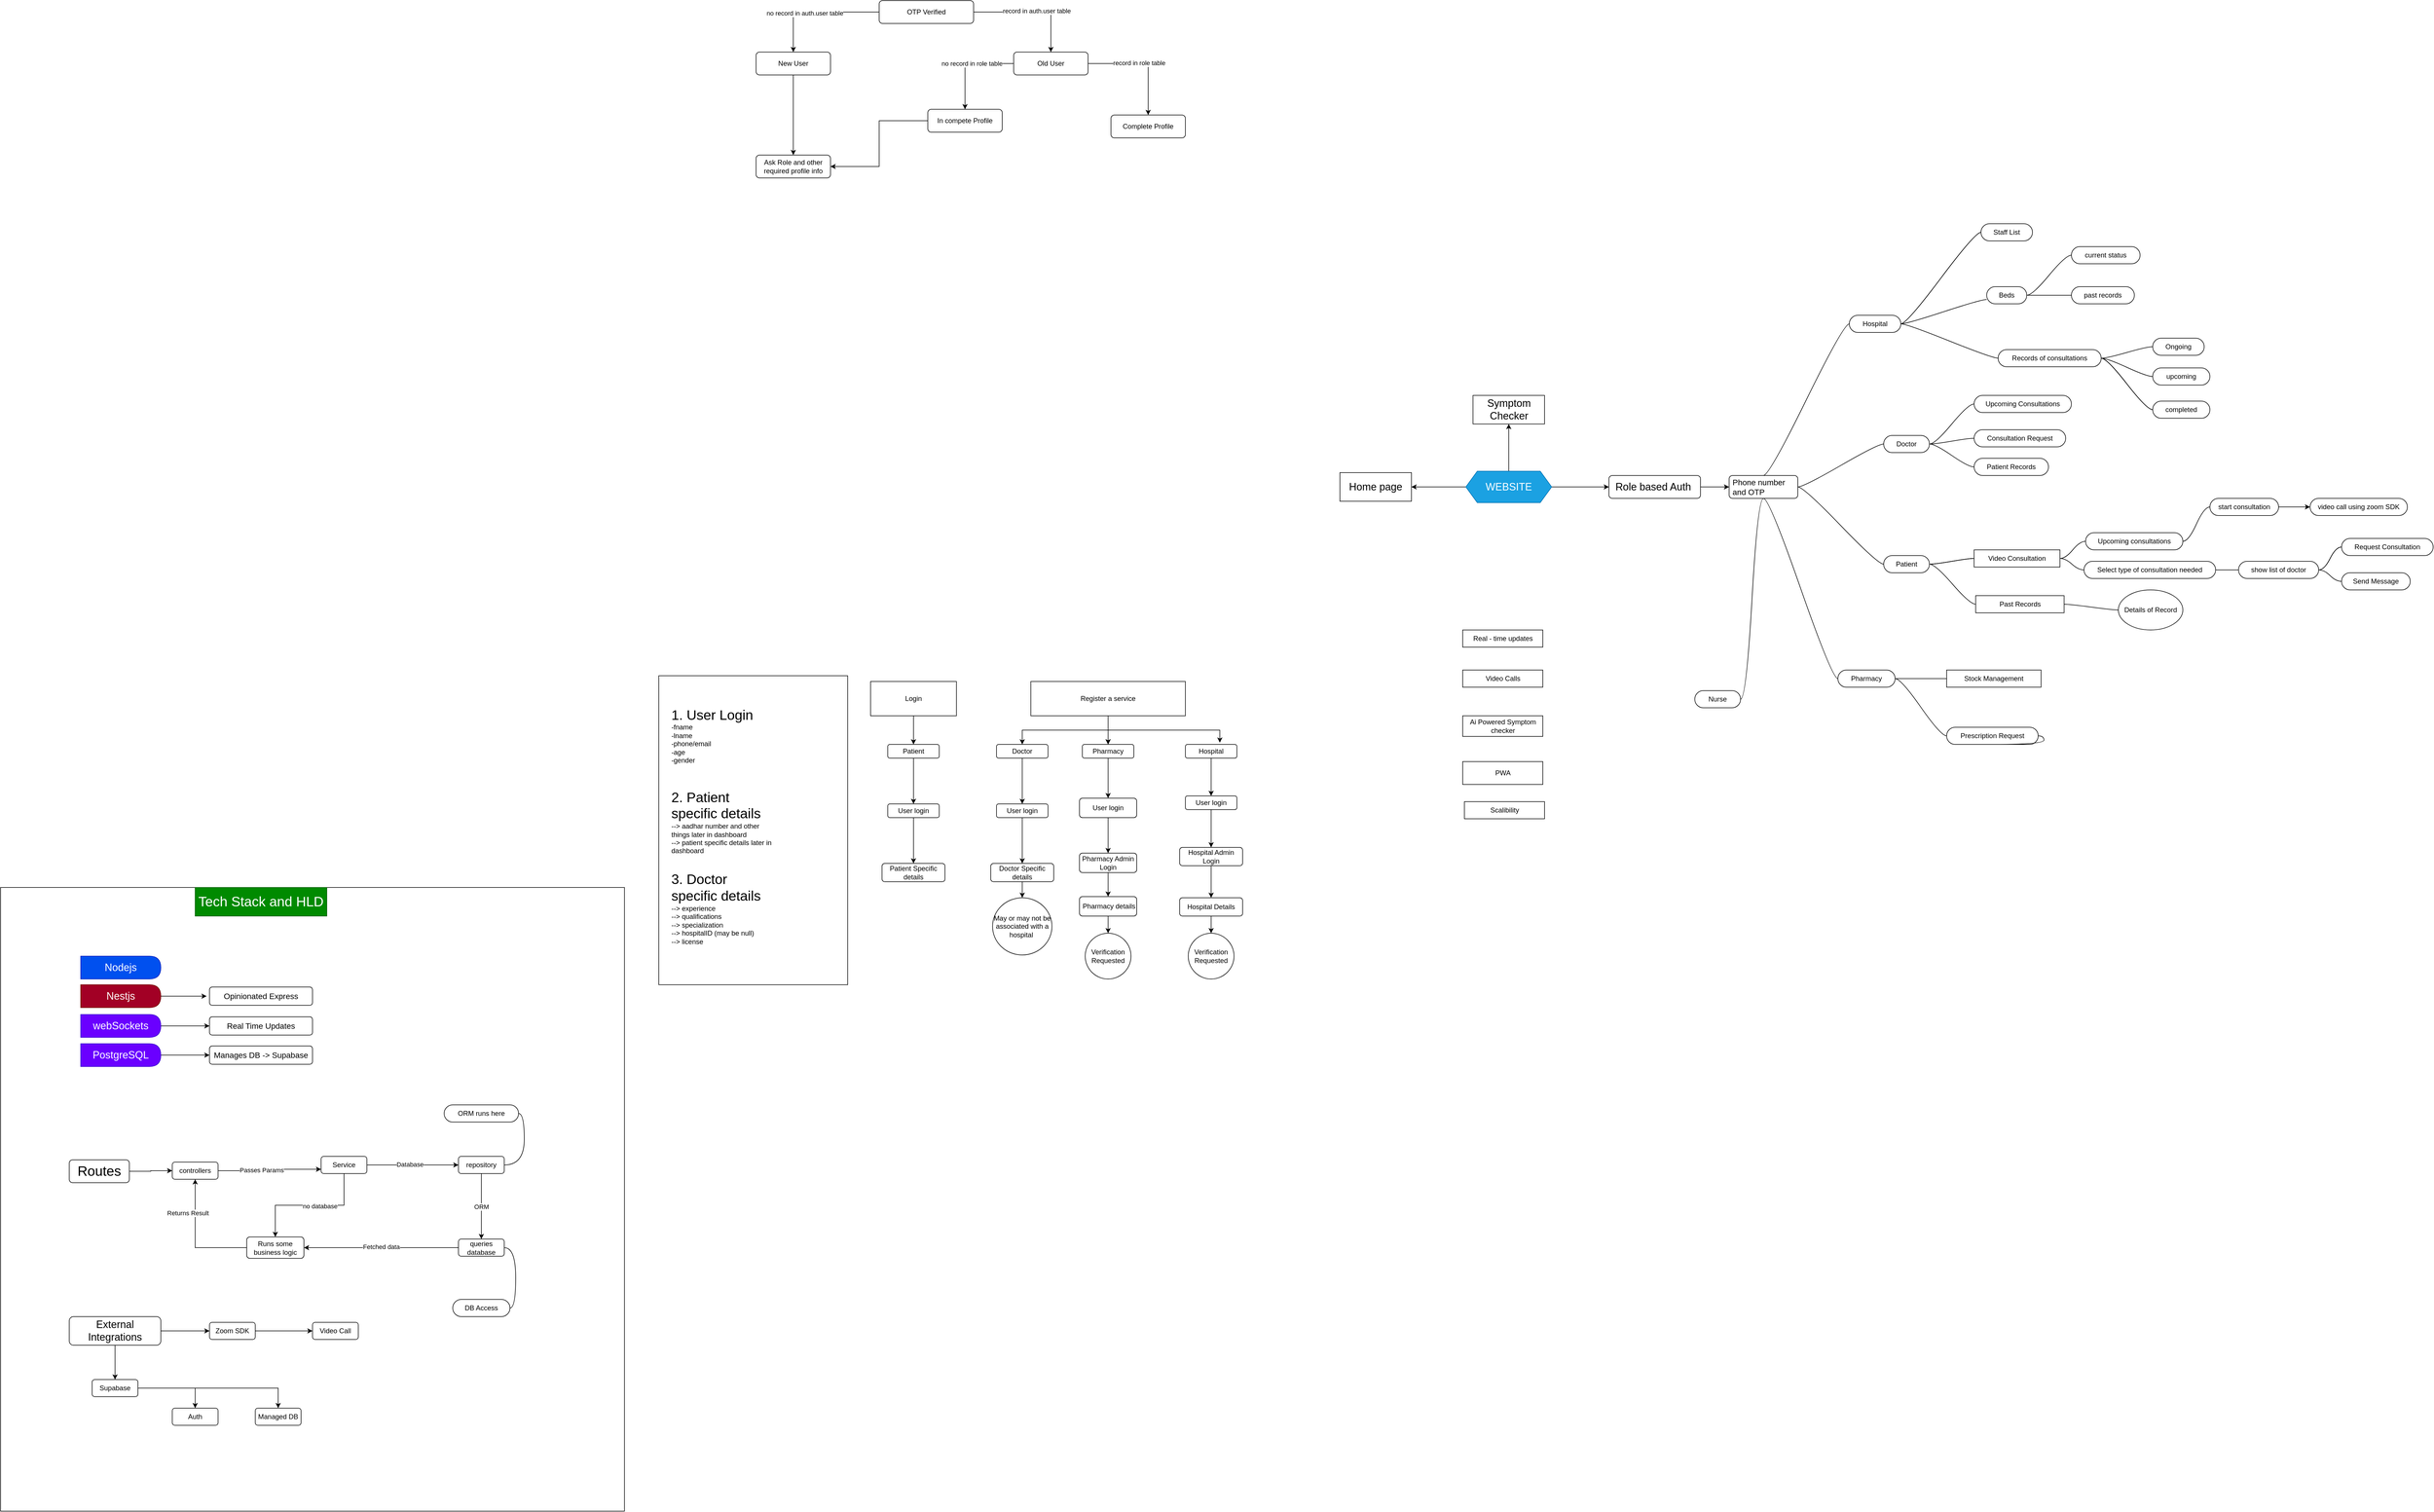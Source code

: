 <mxfile version="28.2.0">
  <diagram id="uJyi0oGNi_QSv5alpGKN" name="Page-1">
    <mxGraphModel dx="972" dy="530" grid="1" gridSize="10" guides="1" tooltips="1" connect="1" arrows="1" fold="1" page="1" pageScale="1" pageWidth="10000" pageHeight="10000" math="0" shadow="0">
      <root>
        <mxCell id="0" />
        <mxCell id="1" parent="0" />
        <mxCell id="X8t4k1onN2h0A209ZfBv-37" value="" style="edgeStyle=orthogonalEdgeStyle;rounded=0;orthogonalLoop=1;jettySize=auto;html=1;" parent="1" source="BHZpziPjv8-AbtUYuXKN-39" target="BHZpziPjv8-AbtUYuXKN-47" edge="1">
          <mxGeometry relative="1" as="geometry" />
        </mxCell>
        <mxCell id="X8t4k1onN2h0A209ZfBv-121" value="" style="edgeStyle=orthogonalEdgeStyle;rounded=0;orthogonalLoop=1;jettySize=auto;html=1;" parent="1" source="BHZpziPjv8-AbtUYuXKN-39" target="X8t4k1onN2h0A209ZfBv-120" edge="1">
          <mxGeometry relative="1" as="geometry" />
        </mxCell>
        <mxCell id="X8t4k1onN2h0A209ZfBv-125" value="" style="edgeStyle=orthogonalEdgeStyle;rounded=0;orthogonalLoop=1;jettySize=auto;html=1;" parent="1" source="BHZpziPjv8-AbtUYuXKN-39" target="X8t4k1onN2h0A209ZfBv-126" edge="1">
          <mxGeometry relative="1" as="geometry">
            <mxPoint x="5745" y="2415" as="targetPoint" />
          </mxGeometry>
        </mxCell>
        <mxCell id="BHZpziPjv8-AbtUYuXKN-39" value="&lt;font style=&quot;font-size: 18px;&quot;&gt;WEBSITE&lt;/font&gt;" style="shape=hexagon;perimeter=hexagonPerimeter2;whiteSpace=wrap;html=1;fixedSize=1;size=20;fillColor=#1ba1e2;fontColor=#ffffff;strokeColor=#006EAF;" parent="1" vertex="1">
          <mxGeometry x="5670" y="2492.5" width="150" height="55" as="geometry" />
        </mxCell>
        <mxCell id="BHZpziPjv8-AbtUYuXKN-55" value="&lt;font style=&quot;font-size: 14px;&quot;&gt;Phone number and OTP&lt;/font&gt;" style="whiteSpace=wrap;html=1;rounded=1;glass=0;strokeColor=default;align=left;verticalAlign=middle;spacingLeft=4;spacingRight=4;fontFamily=Helvetica;fontSize=12;fontColor=default;fillColor=none;gradientColor=none;" parent="1" vertex="1">
          <mxGeometry x="6130" y="2500" width="120" height="40" as="geometry" />
        </mxCell>
        <mxCell id="BHZpziPjv8-AbtUYuXKN-56" value="" style="edgeStyle=orthogonalEdgeStyle;rounded=0;orthogonalLoop=1;jettySize=auto;html=1;" parent="1" source="BHZpziPjv8-AbtUYuXKN-47" target="BHZpziPjv8-AbtUYuXKN-55" edge="1">
          <mxGeometry relative="1" as="geometry" />
        </mxCell>
        <mxCell id="X8t4k1onN2h0A209ZfBv-84" value="" style="edgeStyle=entityRelationEdgeStyle;rounded=0;orthogonalLoop=1;jettySize=auto;html=1;startArrow=none;endArrow=none;segment=10;curved=1;sourcePerimeterSpacing=0;targetPerimeterSpacing=0;" parent="1" source="BHZpziPjv8-AbtUYuXKN-68" target="X8t4k1onN2h0A209ZfBv-83" edge="1">
          <mxGeometry relative="1" as="geometry" />
        </mxCell>
        <mxCell id="X8t4k1onN2h0A209ZfBv-85" value="" style="edgeStyle=entityRelationEdgeStyle;rounded=0;orthogonalLoop=1;jettySize=auto;html=1;startArrow=none;endArrow=none;segment=10;curved=1;sourcePerimeterSpacing=0;targetPerimeterSpacing=0;" parent="1" source="BHZpziPjv8-AbtUYuXKN-68" target="X8t4k1onN2h0A209ZfBv-83" edge="1">
          <mxGeometry relative="1" as="geometry" />
        </mxCell>
        <mxCell id="X8t4k1onN2h0A209ZfBv-87" style="edgeStyle=entityRelationEdgeStyle;rounded=0;orthogonalLoop=1;jettySize=auto;html=1;startArrow=none;endArrow=none;segment=10;curved=1;sourcePerimeterSpacing=0;targetPerimeterSpacing=0;entryX=0;entryY=0.5;entryDx=0;entryDy=0;" parent="1" source="BHZpziPjv8-AbtUYuXKN-68" target="X8t4k1onN2h0A209ZfBv-86" edge="1">
          <mxGeometry relative="1" as="geometry" />
        </mxCell>
        <mxCell id="X8t4k1onN2h0A209ZfBv-99" style="edgeStyle=entityRelationEdgeStyle;rounded=0;orthogonalLoop=1;jettySize=auto;html=1;startArrow=none;endArrow=none;segment=10;curved=1;sourcePerimeterSpacing=0;targetPerimeterSpacing=0;entryX=0;entryY=0.75;entryDx=0;entryDy=0;" parent="1" source="BHZpziPjv8-AbtUYuXKN-68" target="X8t4k1onN2h0A209ZfBv-98" edge="1">
          <mxGeometry relative="1" as="geometry">
            <Array as="points">
              <mxPoint x="6560" y="2190" />
            </Array>
          </mxGeometry>
        </mxCell>
        <mxCell id="BHZpziPjv8-AbtUYuXKN-68" value="Hospital" style="whiteSpace=wrap;html=1;rounded=1;arcSize=50;align=center;verticalAlign=middle;strokeWidth=1;autosize=1;spacing=4;treeFolding=1;treeMoving=1;newEdgeStyle={&quot;edgeStyle&quot;:&quot;entityRelationEdgeStyle&quot;,&quot;startArrow&quot;:&quot;none&quot;,&quot;endArrow&quot;:&quot;none&quot;,&quot;segment&quot;:10,&quot;curved&quot;:1,&quot;sourcePerimeterSpacing&quot;:0,&quot;targetPerimeterSpacing&quot;:0};" parent="1" vertex="1">
          <mxGeometry x="6340" y="2220" width="90" height="30" as="geometry" />
        </mxCell>
        <mxCell id="BHZpziPjv8-AbtUYuXKN-69" value="" style="edgeStyle=entityRelationEdgeStyle;startArrow=none;endArrow=none;segment=10;curved=1;sourcePerimeterSpacing=0;targetPerimeterSpacing=0;rounded=0;exitX=0.5;exitY=0;exitDx=0;exitDy=0;" parent="1" source="BHZpziPjv8-AbtUYuXKN-55" target="BHZpziPjv8-AbtUYuXKN-68" edge="1">
          <mxGeometry relative="1" as="geometry">
            <mxPoint x="6250" y="2560" as="sourcePoint" />
            <Array as="points">
              <mxPoint x="6190" y="2490" />
            </Array>
          </mxGeometry>
        </mxCell>
        <mxCell id="BHZpziPjv8-AbtUYuXKN-71" style="edgeStyle=entityRelationEdgeStyle;rounded=0;orthogonalLoop=1;jettySize=auto;html=1;startArrow=none;endArrow=none;segment=10;curved=1;sourcePerimeterSpacing=0;targetPerimeterSpacing=0;entryX=0.5;entryY=1;entryDx=0;entryDy=0;" parent="1" source="BHZpziPjv8-AbtUYuXKN-70" target="BHZpziPjv8-AbtUYuXKN-55" edge="1">
          <mxGeometry relative="1" as="geometry" />
        </mxCell>
        <mxCell id="BHZpziPjv8-AbtUYuXKN-70" value="Nurse" style="whiteSpace=wrap;html=1;rounded=1;arcSize=50;align=center;verticalAlign=middle;strokeWidth=1;autosize=1;spacing=4;treeFolding=1;treeMoving=1;newEdgeStyle={&quot;edgeStyle&quot;:&quot;entityRelationEdgeStyle&quot;,&quot;startArrow&quot;:&quot;none&quot;,&quot;endArrow&quot;:&quot;none&quot;,&quot;segment&quot;:10,&quot;curved&quot;:1,&quot;sourcePerimeterSpacing&quot;:0,&quot;targetPerimeterSpacing&quot;:0};" parent="1" vertex="1">
          <mxGeometry x="6070" y="2876" width="80" height="30" as="geometry" />
        </mxCell>
        <mxCell id="BHZpziPjv8-AbtUYuXKN-73" style="edgeStyle=entityRelationEdgeStyle;rounded=0;orthogonalLoop=1;jettySize=auto;html=1;startArrow=none;endArrow=none;segment=10;curved=1;sourcePerimeterSpacing=0;targetPerimeterSpacing=0;entryX=1;entryY=0.5;entryDx=0;entryDy=0;" parent="1" source="BHZpziPjv8-AbtUYuXKN-72" target="BHZpziPjv8-AbtUYuXKN-55" edge="1">
          <mxGeometry relative="1" as="geometry" />
        </mxCell>
        <mxCell id="X8t4k1onN2h0A209ZfBv-67" value="" style="edgeStyle=entityRelationEdgeStyle;rounded=0;orthogonalLoop=1;jettySize=auto;html=1;startArrow=none;endArrow=none;segment=10;curved=1;sourcePerimeterSpacing=0;targetPerimeterSpacing=0;" parent="1" source="BHZpziPjv8-AbtUYuXKN-72" target="X8t4k1onN2h0A209ZfBv-66" edge="1">
          <mxGeometry relative="1" as="geometry" />
        </mxCell>
        <mxCell id="X8t4k1onN2h0A209ZfBv-72" value="" style="edgeStyle=entityRelationEdgeStyle;rounded=0;orthogonalLoop=1;jettySize=auto;html=1;startArrow=none;endArrow=none;segment=10;curved=1;sourcePerimeterSpacing=0;targetPerimeterSpacing=0;" parent="1" source="BHZpziPjv8-AbtUYuXKN-72" target="X8t4k1onN2h0A209ZfBv-66" edge="1">
          <mxGeometry relative="1" as="geometry" />
        </mxCell>
        <mxCell id="X8t4k1onN2h0A209ZfBv-74" style="edgeStyle=entityRelationEdgeStyle;rounded=0;orthogonalLoop=1;jettySize=auto;html=1;startArrow=none;endArrow=none;segment=10;curved=1;sourcePerimeterSpacing=0;targetPerimeterSpacing=0;" parent="1" source="BHZpziPjv8-AbtUYuXKN-72" target="X8t4k1onN2h0A209ZfBv-73" edge="1">
          <mxGeometry relative="1" as="geometry" />
        </mxCell>
        <mxCell id="BHZpziPjv8-AbtUYuXKN-72" value="Patient" style="whiteSpace=wrap;html=1;rounded=1;arcSize=50;align=center;verticalAlign=middle;strokeWidth=1;autosize=1;spacing=4;treeFolding=1;treeMoving=1;newEdgeStyle={&quot;edgeStyle&quot;:&quot;entityRelationEdgeStyle&quot;,&quot;startArrow&quot;:&quot;none&quot;,&quot;endArrow&quot;:&quot;none&quot;,&quot;segment&quot;:10,&quot;curved&quot;:1,&quot;sourcePerimeterSpacing&quot;:0,&quot;targetPerimeterSpacing&quot;:0};" parent="1" vertex="1">
          <mxGeometry x="6400" y="2640" width="80" height="30" as="geometry" />
        </mxCell>
        <mxCell id="BHZpziPjv8-AbtUYuXKN-76" style="edgeStyle=entityRelationEdgeStyle;rounded=0;orthogonalLoop=1;jettySize=auto;html=1;startArrow=none;endArrow=none;segment=10;curved=1;sourcePerimeterSpacing=0;targetPerimeterSpacing=0;entryX=0.5;entryY=1;entryDx=0;entryDy=0;" parent="1" source="BHZpziPjv8-AbtUYuXKN-74" target="BHZpziPjv8-AbtUYuXKN-55" edge="1">
          <mxGeometry relative="1" as="geometry" />
        </mxCell>
        <mxCell id="X8t4k1onN2h0A209ZfBv-62" value="" style="edgeStyle=entityRelationEdgeStyle;rounded=0;orthogonalLoop=1;jettySize=auto;html=1;startArrow=none;endArrow=none;segment=10;curved=1;sourcePerimeterSpacing=0;targetPerimeterSpacing=0;" parent="1" source="BHZpziPjv8-AbtUYuXKN-74" target="X8t4k1onN2h0A209ZfBv-61" edge="1">
          <mxGeometry relative="1" as="geometry" />
        </mxCell>
        <mxCell id="X8t4k1onN2h0A209ZfBv-63" value="" style="edgeStyle=entityRelationEdgeStyle;rounded=0;orthogonalLoop=1;jettySize=auto;html=1;startArrow=none;endArrow=none;segment=10;curved=1;sourcePerimeterSpacing=0;targetPerimeterSpacing=0;" parent="1" source="BHZpziPjv8-AbtUYuXKN-74" target="X8t4k1onN2h0A209ZfBv-61" edge="1">
          <mxGeometry relative="1" as="geometry" />
        </mxCell>
        <mxCell id="X8t4k1onN2h0A209ZfBv-64" style="edgeStyle=entityRelationEdgeStyle;rounded=0;orthogonalLoop=1;jettySize=auto;html=1;startArrow=none;endArrow=none;segment=10;curved=1;sourcePerimeterSpacing=0;targetPerimeterSpacing=0;entryX=0;entryY=0.5;entryDx=0;entryDy=0;" parent="1" source="BHZpziPjv8-AbtUYuXKN-74" target="X8t4k1onN2h0A209ZfBv-65" edge="1">
          <mxGeometry relative="1" as="geometry">
            <mxPoint x="6580.0" y="2760" as="targetPoint" />
          </mxGeometry>
        </mxCell>
        <mxCell id="BHZpziPjv8-AbtUYuXKN-74" value="Pharmacy" style="whiteSpace=wrap;html=1;rounded=1;arcSize=50;align=center;verticalAlign=middle;strokeWidth=1;autosize=1;spacing=4;treeFolding=1;treeMoving=1;newEdgeStyle={&quot;edgeStyle&quot;:&quot;entityRelationEdgeStyle&quot;,&quot;startArrow&quot;:&quot;none&quot;,&quot;endArrow&quot;:&quot;none&quot;,&quot;segment&quot;:10,&quot;curved&quot;:1,&quot;sourcePerimeterSpacing&quot;:0,&quot;targetPerimeterSpacing&quot;:0};" parent="1" vertex="1">
          <mxGeometry x="6320" y="2840" width="100" height="30" as="geometry" />
        </mxCell>
        <mxCell id="BHZpziPjv8-AbtUYuXKN-47" value="&lt;div style=&quot;&quot;&gt;&lt;font style=&quot;font-size: 18px;&quot;&gt;Role based Auth&amp;nbsp;&lt;/font&gt;&lt;/div&gt;" style="text;strokeColor=default;fillColor=none;align=center;verticalAlign=middle;spacingLeft=4;spacingRight=4;overflow=hidden;points=[[0,0.5],[1,0.5]];portConstraint=eastwest;rotatable=0;whiteSpace=wrap;html=1;rounded=1;glass=0;" parent="1" vertex="1">
          <mxGeometry x="5920" y="2500" width="160" height="40" as="geometry" />
        </mxCell>
        <mxCell id="X8t4k1onN2h0A209ZfBv-89" value="" style="edgeStyle=entityRelationEdgeStyle;rounded=0;orthogonalLoop=1;jettySize=auto;html=1;startArrow=none;endArrow=none;segment=10;curved=1;sourcePerimeterSpacing=0;targetPerimeterSpacing=0;" parent="1" source="X8t4k1onN2h0A209ZfBv-47" target="X8t4k1onN2h0A209ZfBv-88" edge="1">
          <mxGeometry relative="1" as="geometry" />
        </mxCell>
        <mxCell id="X8t4k1onN2h0A209ZfBv-91" style="edgeStyle=entityRelationEdgeStyle;rounded=0;orthogonalLoop=1;jettySize=auto;html=1;startArrow=none;endArrow=none;segment=10;curved=1;sourcePerimeterSpacing=0;targetPerimeterSpacing=0;entryX=0;entryY=0.5;entryDx=0;entryDy=0;" parent="1" source="X8t4k1onN2h0A209ZfBv-47" target="X8t4k1onN2h0A209ZfBv-90" edge="1">
          <mxGeometry relative="1" as="geometry" />
        </mxCell>
        <mxCell id="X8t4k1onN2h0A209ZfBv-97" style="edgeStyle=entityRelationEdgeStyle;rounded=0;orthogonalLoop=1;jettySize=auto;html=1;startArrow=none;endArrow=none;segment=10;curved=1;sourcePerimeterSpacing=0;targetPerimeterSpacing=0;entryX=0;entryY=0.5;entryDx=0;entryDy=0;" parent="1" source="X8t4k1onN2h0A209ZfBv-47" target="X8t4k1onN2h0A209ZfBv-96" edge="1">
          <mxGeometry relative="1" as="geometry" />
        </mxCell>
        <mxCell id="X8t4k1onN2h0A209ZfBv-47" value="Doctor" style="whiteSpace=wrap;html=1;rounded=1;arcSize=50;align=center;verticalAlign=middle;strokeWidth=1;autosize=1;spacing=4;treeFolding=1;treeMoving=1;newEdgeStyle={&quot;edgeStyle&quot;:&quot;entityRelationEdgeStyle&quot;,&quot;startArrow&quot;:&quot;none&quot;,&quot;endArrow&quot;:&quot;none&quot;,&quot;segment&quot;:10,&quot;curved&quot;:1,&quot;sourcePerimeterSpacing&quot;:0,&quot;targetPerimeterSpacing&quot;:0};" parent="1" vertex="1">
          <mxGeometry x="6400" y="2430" width="80" height="30" as="geometry" />
        </mxCell>
        <mxCell id="X8t4k1onN2h0A209ZfBv-48" value="" style="edgeStyle=entityRelationEdgeStyle;startArrow=none;endArrow=none;segment=10;curved=1;sourcePerimeterSpacing=0;targetPerimeterSpacing=0;rounded=0;exitX=1;exitY=0.5;exitDx=0;exitDy=0;" parent="1" source="BHZpziPjv8-AbtUYuXKN-55" target="X8t4k1onN2h0A209ZfBv-47" edge="1">
          <mxGeometry relative="1" as="geometry">
            <mxPoint x="6230" y="2547.5" as="sourcePoint" />
          </mxGeometry>
        </mxCell>
        <mxCell id="X8t4k1onN2h0A209ZfBv-61" value="Stock Management" style="whiteSpace=wrap;html=1;rounded=1;arcSize=0;align=center;verticalAlign=middle;strokeWidth=1;autosize=1;spacing=4;treeFolding=1;treeMoving=1;newEdgeStyle={&quot;edgeStyle&quot;:&quot;entityRelationEdgeStyle&quot;,&quot;startArrow&quot;:&quot;none&quot;,&quot;endArrow&quot;:&quot;none&quot;,&quot;segment&quot;:10,&quot;curved&quot;:1,&quot;sourcePerimeterSpacing&quot;:0,&quot;targetPerimeterSpacing&quot;:0};" parent="1" vertex="1">
          <mxGeometry x="6510" y="2840" width="165" height="30" as="geometry" />
        </mxCell>
        <mxCell id="X8t4k1onN2h0A209ZfBv-65" value="Prescription Request" style="whiteSpace=wrap;html=1;rounded=1;arcSize=50;align=center;verticalAlign=middle;strokeWidth=1;autosize=1;spacing=4;treeFolding=1;treeMoving=1;newEdgeStyle={&quot;edgeStyle&quot;:&quot;entityRelationEdgeStyle&quot;,&quot;startArrow&quot;:&quot;none&quot;,&quot;endArrow&quot;:&quot;none&quot;,&quot;segment&quot;:10,&quot;curved&quot;:1,&quot;sourcePerimeterSpacing&quot;:0,&quot;targetPerimeterSpacing&quot;:0};" parent="1" vertex="1">
          <mxGeometry x="6510" y="2940" width="160" height="30" as="geometry" />
        </mxCell>
        <mxCell id="X8t4k1onN2h0A209ZfBv-69" value="" style="edgeStyle=entityRelationEdgeStyle;rounded=0;orthogonalLoop=1;jettySize=auto;html=1;startArrow=none;endArrow=none;segment=10;curved=1;sourcePerimeterSpacing=0;targetPerimeterSpacing=0;" parent="1" source="X8t4k1onN2h0A209ZfBv-66" target="X8t4k1onN2h0A209ZfBv-68" edge="1">
          <mxGeometry relative="1" as="geometry" />
        </mxCell>
        <mxCell id="X8t4k1onN2h0A209ZfBv-81" style="edgeStyle=entityRelationEdgeStyle;rounded=0;orthogonalLoop=1;jettySize=auto;html=1;startArrow=none;endArrow=none;segment=10;curved=1;sourcePerimeterSpacing=0;targetPerimeterSpacing=0;entryX=0;entryY=0.5;entryDx=0;entryDy=0;" parent="1" source="X8t4k1onN2h0A209ZfBv-66" target="X8t4k1onN2h0A209ZfBv-80" edge="1">
          <mxGeometry relative="1" as="geometry" />
        </mxCell>
        <mxCell id="X8t4k1onN2h0A209ZfBv-66" value="&lt;div&gt;Video Consultation&lt;br&gt;&lt;/div&gt;" style="whiteSpace=wrap;html=1;rounded=1;arcSize=0;align=center;verticalAlign=middle;strokeWidth=1;autosize=1;spacing=4;treeFolding=1;treeMoving=1;newEdgeStyle={&quot;edgeStyle&quot;:&quot;entityRelationEdgeStyle&quot;,&quot;startArrow&quot;:&quot;none&quot;,&quot;endArrow&quot;:&quot;none&quot;,&quot;segment&quot;:10,&quot;curved&quot;:1,&quot;sourcePerimeterSpacing&quot;:0,&quot;targetPerimeterSpacing&quot;:0};" parent="1" vertex="1">
          <mxGeometry x="6558" y="2630" width="150" height="30" as="geometry" />
        </mxCell>
        <mxCell id="X8t4k1onN2h0A209ZfBv-71" value="" style="edgeStyle=entityRelationEdgeStyle;rounded=0;orthogonalLoop=1;jettySize=auto;html=1;startArrow=none;endArrow=none;segment=10;curved=1;sourcePerimeterSpacing=0;targetPerimeterSpacing=0;" parent="1" source="X8t4k1onN2h0A209ZfBv-68" target="X8t4k1onN2h0A209ZfBv-70" edge="1">
          <mxGeometry relative="1" as="geometry" />
        </mxCell>
        <mxCell id="X8t4k1onN2h0A209ZfBv-68" value="Select type of consultation needed" style="whiteSpace=wrap;html=1;rounded=1;arcSize=50;align=center;verticalAlign=middle;strokeWidth=1;autosize=1;spacing=4;treeFolding=1;treeMoving=1;newEdgeStyle={&quot;edgeStyle&quot;:&quot;entityRelationEdgeStyle&quot;,&quot;startArrow&quot;:&quot;none&quot;,&quot;endArrow&quot;:&quot;none&quot;,&quot;segment&quot;:10,&quot;curved&quot;:1,&quot;sourcePerimeterSpacing&quot;:0,&quot;targetPerimeterSpacing&quot;:0};" parent="1" vertex="1">
          <mxGeometry x="6750" y="2650" width="230" height="30" as="geometry" />
        </mxCell>
        <mxCell id="X8t4k1onN2h0A209ZfBv-79" value="" style="edgeStyle=entityRelationEdgeStyle;rounded=0;orthogonalLoop=1;jettySize=auto;html=1;startArrow=none;endArrow=none;segment=10;curved=1;sourcePerimeterSpacing=0;targetPerimeterSpacing=0;" parent="1" source="X8t4k1onN2h0A209ZfBv-70" target="X8t4k1onN2h0A209ZfBv-78" edge="1">
          <mxGeometry relative="1" as="geometry" />
        </mxCell>
        <mxCell id="X8t4k1onN2h0A209ZfBv-92" value="" style="edgeStyle=entityRelationEdgeStyle;rounded=0;orthogonalLoop=1;jettySize=auto;html=1;startArrow=none;endArrow=none;segment=10;curved=1;sourcePerimeterSpacing=0;targetPerimeterSpacing=0;" parent="1" source="X8t4k1onN2h0A209ZfBv-70" target="X8t4k1onN2h0A209ZfBv-78" edge="1">
          <mxGeometry relative="1" as="geometry" />
        </mxCell>
        <mxCell id="X8t4k1onN2h0A209ZfBv-94" style="edgeStyle=entityRelationEdgeStyle;rounded=0;orthogonalLoop=1;jettySize=auto;html=1;startArrow=none;endArrow=none;segment=10;curved=1;sourcePerimeterSpacing=0;targetPerimeterSpacing=0;entryX=0;entryY=0.5;entryDx=0;entryDy=0;" parent="1" source="X8t4k1onN2h0A209ZfBv-70" target="X8t4k1onN2h0A209ZfBv-93" edge="1">
          <mxGeometry relative="1" as="geometry" />
        </mxCell>
        <mxCell id="X8t4k1onN2h0A209ZfBv-70" value="show list of doctor" style="whiteSpace=wrap;html=1;rounded=1;arcSize=50;align=center;verticalAlign=middle;strokeWidth=1;autosize=1;spacing=4;treeFolding=1;treeMoving=1;newEdgeStyle={&quot;edgeStyle&quot;:&quot;entityRelationEdgeStyle&quot;,&quot;startArrow&quot;:&quot;none&quot;,&quot;endArrow&quot;:&quot;none&quot;,&quot;segment&quot;:10,&quot;curved&quot;:1,&quot;sourcePerimeterSpacing&quot;:0,&quot;targetPerimeterSpacing&quot;:0};" parent="1" vertex="1">
          <mxGeometry x="7020" y="2650" width="140" height="30" as="geometry" />
        </mxCell>
        <mxCell id="X8t4k1onN2h0A209ZfBv-77" value="" style="edgeStyle=entityRelationEdgeStyle;rounded=0;orthogonalLoop=1;jettySize=auto;html=1;startArrow=none;endArrow=none;segment=10;curved=1;sourcePerimeterSpacing=0;targetPerimeterSpacing=0;" parent="1" source="X8t4k1onN2h0A209ZfBv-73" target="X8t4k1onN2h0A209ZfBv-76" edge="1">
          <mxGeometry relative="1" as="geometry" />
        </mxCell>
        <mxCell id="X8t4k1onN2h0A209ZfBv-73" value="Past Records" style="whiteSpace=wrap;html=1;rounded=1;arcSize=0;align=center;verticalAlign=middle;strokeWidth=1;autosize=1;spacing=4;treeFolding=1;treeMoving=1;newEdgeStyle={&quot;edgeStyle&quot;:&quot;entityRelationEdgeStyle&quot;,&quot;startArrow&quot;:&quot;none&quot;,&quot;endArrow&quot;:&quot;none&quot;,&quot;segment&quot;:10,&quot;curved&quot;:1,&quot;sourcePerimeterSpacing&quot;:0,&quot;targetPerimeterSpacing&quot;:0};" parent="1" vertex="1">
          <mxGeometry x="6560.75" y="2710" width="154.5" height="30" as="geometry" />
        </mxCell>
        <mxCell id="X8t4k1onN2h0A209ZfBv-76" value="Details of Record" style="ellipse;whiteSpace=wrap;html=1;rounded=1;arcSize=0;strokeWidth=1;autosize=1;spacing=4;" parent="1" vertex="1">
          <mxGeometry x="6810" y="2700" width="112.75" height="70" as="geometry" />
        </mxCell>
        <mxCell id="X8t4k1onN2h0A209ZfBv-78" value="Request Consultation" style="whiteSpace=wrap;html=1;rounded=1;arcSize=50;align=center;verticalAlign=middle;strokeWidth=1;autosize=1;spacing=4;treeFolding=1;treeMoving=1;newEdgeStyle={&quot;edgeStyle&quot;:&quot;entityRelationEdgeStyle&quot;,&quot;startArrow&quot;:&quot;none&quot;,&quot;endArrow&quot;:&quot;none&quot;,&quot;segment&quot;:10,&quot;curved&quot;:1,&quot;sourcePerimeterSpacing&quot;:0,&quot;targetPerimeterSpacing&quot;:0};" parent="1" vertex="1">
          <mxGeometry x="7200" y="2610" width="160" height="30" as="geometry" />
        </mxCell>
        <mxCell id="X8t4k1onN2h0A209ZfBv-148" value="" style="edgeStyle=entityRelationEdgeStyle;rounded=0;orthogonalLoop=1;jettySize=auto;html=1;startArrow=none;endArrow=none;segment=10;curved=1;sourcePerimeterSpacing=0;targetPerimeterSpacing=0;" parent="1" source="X8t4k1onN2h0A209ZfBv-80" target="X8t4k1onN2h0A209ZfBv-147" edge="1">
          <mxGeometry relative="1" as="geometry" />
        </mxCell>
        <mxCell id="X8t4k1onN2h0A209ZfBv-80" value="Upcoming consultations" style="whiteSpace=wrap;html=1;rounded=1;arcSize=50;align=center;verticalAlign=middle;strokeWidth=1;autosize=1;spacing=4;treeFolding=1;treeMoving=1;newEdgeStyle={&quot;edgeStyle&quot;:&quot;entityRelationEdgeStyle&quot;,&quot;startArrow&quot;:&quot;none&quot;,&quot;endArrow&quot;:&quot;none&quot;,&quot;segment&quot;:10,&quot;curved&quot;:1,&quot;sourcePerimeterSpacing&quot;:0,&quot;targetPerimeterSpacing&quot;:0};" parent="1" vertex="1">
          <mxGeometry x="6752.75" y="2600" width="170" height="30" as="geometry" />
        </mxCell>
        <mxCell id="X8t4k1onN2h0A209ZfBv-83" value="Staff List" style="whiteSpace=wrap;html=1;rounded=1;arcSize=50;align=center;verticalAlign=middle;strokeWidth=1;autosize=1;spacing=4;treeFolding=1;treeMoving=1;newEdgeStyle={&quot;edgeStyle&quot;:&quot;entityRelationEdgeStyle&quot;,&quot;startArrow&quot;:&quot;none&quot;,&quot;endArrow&quot;:&quot;none&quot;,&quot;segment&quot;:10,&quot;curved&quot;:1,&quot;sourcePerimeterSpacing&quot;:0,&quot;targetPerimeterSpacing&quot;:0};" parent="1" vertex="1">
          <mxGeometry x="6570" y="2060" width="90" height="30" as="geometry" />
        </mxCell>
        <mxCell id="X8t4k1onN2h0A209ZfBv-102" value="" style="edgeStyle=entityRelationEdgeStyle;rounded=0;orthogonalLoop=1;jettySize=auto;html=1;startArrow=none;endArrow=none;segment=10;curved=1;sourcePerimeterSpacing=0;targetPerimeterSpacing=0;" parent="1" source="X8t4k1onN2h0A209ZfBv-86" target="X8t4k1onN2h0A209ZfBv-101" edge="1">
          <mxGeometry relative="1" as="geometry" />
        </mxCell>
        <mxCell id="X8t4k1onN2h0A209ZfBv-105" value="" style="edgeStyle=entityRelationEdgeStyle;rounded=0;orthogonalLoop=1;jettySize=auto;html=1;startArrow=none;endArrow=none;segment=10;curved=1;sourcePerimeterSpacing=0;targetPerimeterSpacing=0;" parent="1" source="X8t4k1onN2h0A209ZfBv-86" target="X8t4k1onN2h0A209ZfBv-104" edge="1">
          <mxGeometry relative="1" as="geometry" />
        </mxCell>
        <mxCell id="X8t4k1onN2h0A209ZfBv-106" value="" style="edgeStyle=entityRelationEdgeStyle;rounded=0;orthogonalLoop=1;jettySize=auto;html=1;startArrow=none;endArrow=none;segment=10;curved=1;sourcePerimeterSpacing=0;targetPerimeterSpacing=0;" parent="1" source="X8t4k1onN2h0A209ZfBv-86" target="X8t4k1onN2h0A209ZfBv-104" edge="1">
          <mxGeometry relative="1" as="geometry" />
        </mxCell>
        <mxCell id="X8t4k1onN2h0A209ZfBv-107" value="" style="edgeStyle=entityRelationEdgeStyle;rounded=0;orthogonalLoop=1;jettySize=auto;html=1;startArrow=none;endArrow=none;segment=10;curved=1;sourcePerimeterSpacing=0;targetPerimeterSpacing=0;" parent="1" source="X8t4k1onN2h0A209ZfBv-86" target="X8t4k1onN2h0A209ZfBv-104" edge="1">
          <mxGeometry relative="1" as="geometry" />
        </mxCell>
        <mxCell id="X8t4k1onN2h0A209ZfBv-108" style="edgeStyle=entityRelationEdgeStyle;rounded=0;orthogonalLoop=1;jettySize=auto;html=1;startArrow=none;endArrow=none;segment=10;curved=1;sourcePerimeterSpacing=0;targetPerimeterSpacing=0;entryX=0;entryY=0.5;entryDx=0;entryDy=0;" parent="1" source="X8t4k1onN2h0A209ZfBv-86" target="X8t4k1onN2h0A209ZfBv-103" edge="1">
          <mxGeometry relative="1" as="geometry" />
        </mxCell>
        <mxCell id="X8t4k1onN2h0A209ZfBv-86" value="Records of consultations" style="whiteSpace=wrap;html=1;rounded=1;arcSize=50;align=center;verticalAlign=middle;strokeWidth=1;autosize=1;spacing=4;treeFolding=1;treeMoving=1;newEdgeStyle={&quot;edgeStyle&quot;:&quot;entityRelationEdgeStyle&quot;,&quot;startArrow&quot;:&quot;none&quot;,&quot;endArrow&quot;:&quot;none&quot;,&quot;segment&quot;:10,&quot;curved&quot;:1,&quot;sourcePerimeterSpacing&quot;:0,&quot;targetPerimeterSpacing&quot;:0};" parent="1" vertex="1">
          <mxGeometry x="6600" y="2280" width="180" height="30" as="geometry" />
        </mxCell>
        <mxCell id="X8t4k1onN2h0A209ZfBv-88" value="Upcoming Consultations" style="whiteSpace=wrap;html=1;rounded=1;arcSize=50;align=center;verticalAlign=middle;strokeWidth=1;autosize=1;spacing=4;treeFolding=1;treeMoving=1;newEdgeStyle={&quot;edgeStyle&quot;:&quot;entityRelationEdgeStyle&quot;,&quot;startArrow&quot;:&quot;none&quot;,&quot;endArrow&quot;:&quot;none&quot;,&quot;segment&quot;:10,&quot;curved&quot;:1,&quot;sourcePerimeterSpacing&quot;:0,&quot;targetPerimeterSpacing&quot;:0};" parent="1" vertex="1">
          <mxGeometry x="6558" y="2360" width="170" height="30" as="geometry" />
        </mxCell>
        <mxCell id="X8t4k1onN2h0A209ZfBv-90" value="Consultation Request" style="whiteSpace=wrap;html=1;rounded=1;arcSize=50;align=center;verticalAlign=middle;strokeWidth=1;autosize=1;spacing=4;treeFolding=1;treeMoving=1;newEdgeStyle={&quot;edgeStyle&quot;:&quot;entityRelationEdgeStyle&quot;,&quot;startArrow&quot;:&quot;none&quot;,&quot;endArrow&quot;:&quot;none&quot;,&quot;segment&quot;:10,&quot;curved&quot;:1,&quot;sourcePerimeterSpacing&quot;:0,&quot;targetPerimeterSpacing&quot;:0};" parent="1" vertex="1">
          <mxGeometry x="6558" y="2420" width="160" height="30" as="geometry" />
        </mxCell>
        <mxCell id="X8t4k1onN2h0A209ZfBv-93" value="Send Message" style="whiteSpace=wrap;html=1;rounded=1;arcSize=50;align=center;verticalAlign=middle;strokeWidth=1;autosize=1;spacing=4;treeFolding=1;treeMoving=1;newEdgeStyle={&quot;edgeStyle&quot;:&quot;entityRelationEdgeStyle&quot;,&quot;startArrow&quot;:&quot;none&quot;,&quot;endArrow&quot;:&quot;none&quot;,&quot;segment&quot;:10,&quot;curved&quot;:1,&quot;sourcePerimeterSpacing&quot;:0,&quot;targetPerimeterSpacing&quot;:0};" parent="1" vertex="1">
          <mxGeometry x="7200" y="2670" width="120" height="30" as="geometry" />
        </mxCell>
        <mxCell id="X8t4k1onN2h0A209ZfBv-96" value="Patient Records" style="whiteSpace=wrap;html=1;rounded=1;arcSize=50;align=center;verticalAlign=middle;strokeWidth=1;autosize=1;spacing=4;treeFolding=1;treeMoving=1;newEdgeStyle={&quot;edgeStyle&quot;:&quot;entityRelationEdgeStyle&quot;,&quot;startArrow&quot;:&quot;none&quot;,&quot;endArrow&quot;:&quot;none&quot;,&quot;segment&quot;:10,&quot;curved&quot;:1,&quot;sourcePerimeterSpacing&quot;:0,&quot;targetPerimeterSpacing&quot;:0};" parent="1" vertex="1">
          <mxGeometry x="6558" y="2470" width="130" height="30" as="geometry" />
        </mxCell>
        <mxCell id="X8t4k1onN2h0A209ZfBv-114" value="" style="edgeStyle=entityRelationEdgeStyle;rounded=0;orthogonalLoop=1;jettySize=auto;html=1;startArrow=none;endArrow=none;segment=10;curved=1;sourcePerimeterSpacing=0;targetPerimeterSpacing=0;" parent="1" source="X8t4k1onN2h0A209ZfBv-98" target="X8t4k1onN2h0A209ZfBv-112" edge="1">
          <mxGeometry relative="1" as="geometry" />
        </mxCell>
        <mxCell id="X8t4k1onN2h0A209ZfBv-116" value="" style="edgeStyle=entityRelationEdgeStyle;rounded=0;orthogonalLoop=1;jettySize=auto;html=1;startArrow=none;endArrow=none;segment=10;curved=1;sourcePerimeterSpacing=0;targetPerimeterSpacing=0;" parent="1" source="X8t4k1onN2h0A209ZfBv-98" target="X8t4k1onN2h0A209ZfBv-115" edge="1">
          <mxGeometry relative="1" as="geometry" />
        </mxCell>
        <mxCell id="X8t4k1onN2h0A209ZfBv-98" value="Beds" style="whiteSpace=wrap;html=1;rounded=1;arcSize=50;align=center;verticalAlign=middle;strokeWidth=1;autosize=1;spacing=4;treeFolding=1;treeMoving=1;newEdgeStyle={&quot;edgeStyle&quot;:&quot;entityRelationEdgeStyle&quot;,&quot;startArrow&quot;:&quot;none&quot;,&quot;endArrow&quot;:&quot;none&quot;,&quot;segment&quot;:10,&quot;curved&quot;:1,&quot;sourcePerimeterSpacing&quot;:0,&quot;targetPerimeterSpacing&quot;:0};" parent="1" vertex="1">
          <mxGeometry x="6580" y="2170" width="70" height="30" as="geometry" />
        </mxCell>
        <mxCell id="X8t4k1onN2h0A209ZfBv-101" value="Ongoing&lt;span style=&quot;caret-color: rgba(0, 0, 0, 0); color: rgba(0, 0, 0, 0); font-family: monospace; font-size: 0px; text-align: start; white-space: nowrap;&quot;&gt;%3CmxGraphModel%3E%3Croot%3E%3CmxCell%20id%3D%220%22%2F%3E%3CmxCell%20id%3D%221%22%20parent%3D%220%22%2F%3E%3CmxCell%20id%3D%222%22%20value%3D%22Staff%20List%22%20style%3D%22whiteSpace%3Dwrap%3Bhtml%3D1%3Brounded%3D1%3BarcSize%3D50%3Balign%3Dcenter%3BverticalAlign%3Dmiddle%3BstrokeWidth%3D1%3Bautosize%3D1%3Bspacing%3D4%3BtreeFolding%3D1%3BtreeMoving%3D1%3BnewEdgeStyle%3D%7B%26quot%3BedgeStyle%26quot%3B%3A%26quot%3BentityRelationEdgeStyle%26quot%3B%2C%26quot%3BstartArrow%26quot%3B%3A%26quot%3Bnone%26quot%3B%2C%26quot%3BendArrow%26quot%3B%3A%26quot%3Bnone%26quot%3B%2C%26quot%3Bsegment%26quot%3B%3A10%2C%26quot%3Bcurved%26quot%3B%3A1%2C%26quot%3BsourcePerimeterSpacing%26quot%3B%3A0%2C%26quot%3BtargetPerimeterSpacing%26quot%3B%3A0%7D%3B%22%20vertex%3D%221%22%20parent%3D%221%22%3E%3CmxGeometry%20x%3D%226558%22%20y%3D%222110%22%20width%3D%2290%22%20height%3D%2230%22%20as%3D%22geometry%22%2F%3E%3C%2FmxCell%3E%3C%2Froot%3E%3C%2FmxGraphModel%3E&lt;/span&gt;" style="whiteSpace=wrap;html=1;rounded=1;arcSize=50;align=center;verticalAlign=middle;strokeWidth=1;autosize=1;spacing=4;treeFolding=1;treeMoving=1;newEdgeStyle={&quot;edgeStyle&quot;:&quot;entityRelationEdgeStyle&quot;,&quot;startArrow&quot;:&quot;none&quot;,&quot;endArrow&quot;:&quot;none&quot;,&quot;segment&quot;:10,&quot;curved&quot;:1,&quot;sourcePerimeterSpacing&quot;:0,&quot;targetPerimeterSpacing&quot;:0};" parent="1" vertex="1">
          <mxGeometry x="6870" y="2260" width="90" height="30" as="geometry" />
        </mxCell>
        <mxCell id="X8t4k1onN2h0A209ZfBv-103" value="upcoming" style="whiteSpace=wrap;html=1;rounded=1;arcSize=50;align=center;verticalAlign=middle;strokeWidth=1;autosize=1;spacing=4;treeFolding=1;treeMoving=1;newEdgeStyle={&quot;edgeStyle&quot;:&quot;entityRelationEdgeStyle&quot;,&quot;startArrow&quot;:&quot;none&quot;,&quot;endArrow&quot;:&quot;none&quot;,&quot;segment&quot;:10,&quot;curved&quot;:1,&quot;sourcePerimeterSpacing&quot;:0,&quot;targetPerimeterSpacing&quot;:0};" parent="1" vertex="1">
          <mxGeometry x="6870" y="2312" width="100" height="30" as="geometry" />
        </mxCell>
        <mxCell id="X8t4k1onN2h0A209ZfBv-104" value="completed" style="whiteSpace=wrap;html=1;rounded=1;arcSize=50;align=center;verticalAlign=middle;strokeWidth=1;autosize=1;spacing=4;treeFolding=1;treeMoving=1;newEdgeStyle={&quot;edgeStyle&quot;:&quot;entityRelationEdgeStyle&quot;,&quot;startArrow&quot;:&quot;none&quot;,&quot;endArrow&quot;:&quot;none&quot;,&quot;segment&quot;:10,&quot;curved&quot;:1,&quot;sourcePerimeterSpacing&quot;:0,&quot;targetPerimeterSpacing&quot;:0};" parent="1" vertex="1">
          <mxGeometry x="6870" y="2370" width="100" height="30" as="geometry" />
        </mxCell>
        <mxCell id="X8t4k1onN2h0A209ZfBv-112" value="past records" style="whiteSpace=wrap;html=1;rounded=1;arcSize=50;align=center;verticalAlign=middle;strokeWidth=1;autosize=1;spacing=4;treeFolding=1;treeMoving=1;newEdgeStyle={&quot;edgeStyle&quot;:&quot;entityRelationEdgeStyle&quot;,&quot;startArrow&quot;:&quot;none&quot;,&quot;endArrow&quot;:&quot;none&quot;,&quot;segment&quot;:10,&quot;curved&quot;:1,&quot;sourcePerimeterSpacing&quot;:0,&quot;targetPerimeterSpacing&quot;:0};" parent="1" vertex="1">
          <mxGeometry x="6728" y="2170" width="110" height="30" as="geometry" />
        </mxCell>
        <mxCell id="X8t4k1onN2h0A209ZfBv-115" value="current status" style="whiteSpace=wrap;html=1;rounded=1;arcSize=50;align=center;verticalAlign=middle;strokeWidth=1;autosize=1;spacing=4;treeFolding=1;treeMoving=1;newEdgeStyle={&quot;edgeStyle&quot;:&quot;entityRelationEdgeStyle&quot;,&quot;startArrow&quot;:&quot;none&quot;,&quot;endArrow&quot;:&quot;none&quot;,&quot;segment&quot;:10,&quot;curved&quot;:1,&quot;sourcePerimeterSpacing&quot;:0,&quot;targetPerimeterSpacing&quot;:0};" parent="1" vertex="1">
          <mxGeometry x="6728" y="2100" width="120" height="30" as="geometry" />
        </mxCell>
        <mxCell id="X8t4k1onN2h0A209ZfBv-120" value="&lt;font style=&quot;font-size: 18px;&quot;&gt;Home page&lt;/font&gt;" style="whiteSpace=wrap;html=1;" parent="1" vertex="1">
          <mxGeometry x="5450" y="2495" width="125" height="50" as="geometry" />
        </mxCell>
        <mxCell id="BHZpziPjv8-AbtUYuXKN-42" value="Real - time updates" style="text;strokeColor=default;fillColor=none;align=center;verticalAlign=middle;spacingLeft=4;spacingRight=4;overflow=hidden;points=[[0,0.5],[1,0.5]];portConstraint=eastwest;rotatable=0;whiteSpace=wrap;html=1;" parent="1" vertex="1">
          <mxGeometry x="5664.5" y="2770" width="140" height="30" as="geometry" />
        </mxCell>
        <mxCell id="BHZpziPjv8-AbtUYuXKN-44" value="Video Calls" style="text;strokeColor=default;fillColor=none;align=center;verticalAlign=middle;spacingLeft=4;spacingRight=4;overflow=hidden;points=[[0,0.5],[1,0.5]];portConstraint=eastwest;rotatable=0;whiteSpace=wrap;html=1;" parent="1" vertex="1">
          <mxGeometry x="5664.5" y="2840" width="140" height="30" as="geometry" />
        </mxCell>
        <mxCell id="BHZpziPjv8-AbtUYuXKN-43" value="Ai Powered Symptom checker" style="text;strokeColor=default;fillColor=none;align=center;verticalAlign=middle;spacingLeft=4;spacingRight=4;overflow=hidden;points=[[0,0.5],[1,0.5]];portConstraint=eastwest;rotatable=0;whiteSpace=wrap;html=1;" parent="1" vertex="1">
          <mxGeometry x="5664.5" y="2920" width="140" height="36" as="geometry" />
        </mxCell>
        <mxCell id="BHZpziPjv8-AbtUYuXKN-54" value="PWA" style="text;strokeColor=default;fillColor=none;align=center;verticalAlign=middle;spacingLeft=4;spacingRight=4;overflow=hidden;points=[[0,0.5],[1,0.5]];portConstraint=eastwest;rotatable=0;whiteSpace=wrap;html=1;" parent="1" vertex="1">
          <mxGeometry x="5664.5" y="3000" width="140" height="40" as="geometry" />
        </mxCell>
        <mxCell id="BHZpziPjv8-AbtUYuXKN-46" value="Scalibility" style="text;strokeColor=default;fillColor=none;align=center;verticalAlign=middle;spacingLeft=4;spacingRight=4;overflow=hidden;points=[[0,0.5],[1,0.5]];portConstraint=eastwest;rotatable=0;whiteSpace=wrap;html=1;" parent="1" vertex="1">
          <mxGeometry x="5667.5" y="3070" width="140" height="30" as="geometry" />
        </mxCell>
        <mxCell id="X8t4k1onN2h0A209ZfBv-126" value="&lt;font style=&quot;font-size: 18px;&quot;&gt;Symptom Checker&lt;/font&gt;" style="whiteSpace=wrap;html=1;" parent="1" vertex="1">
          <mxGeometry x="5682.5" y="2360" width="125" height="50" as="geometry" />
        </mxCell>
        <mxCell id="X8t4k1onN2h0A209ZfBv-152" value="" style="edgeStyle=orthogonalEdgeStyle;rounded=0;orthogonalLoop=1;jettySize=auto;html=1;" parent="1" source="X8t4k1onN2h0A209ZfBv-147" target="X8t4k1onN2h0A209ZfBv-151" edge="1">
          <mxGeometry relative="1" as="geometry" />
        </mxCell>
        <mxCell id="X8t4k1onN2h0A209ZfBv-147" value="start consultation" style="whiteSpace=wrap;html=1;rounded=1;arcSize=50;strokeWidth=1;autosize=1;spacing=4;" parent="1" vertex="1">
          <mxGeometry x="6970" y="2540" width="120" height="30" as="geometry" />
        </mxCell>
        <mxCell id="X8t4k1onN2h0A209ZfBv-151" value="video call using zoom SDK" style="whiteSpace=wrap;html=1;rounded=1;arcSize=50;strokeWidth=1;autosize=1;spacing=4;" parent="1" vertex="1">
          <mxGeometry x="7145" y="2540" width="170" height="30" as="geometry" />
        </mxCell>
        <mxCell id="X8t4k1onN2h0A209ZfBv-155" style="edgeStyle=entityRelationEdgeStyle;rounded=0;orthogonalLoop=1;jettySize=auto;html=1;startArrow=none;endArrow=none;segment=10;curved=1;sourcePerimeterSpacing=0;targetPerimeterSpacing=0;exitX=0.5;exitY=1;exitDx=0;exitDy=0;" parent="1" source="X8t4k1onN2h0A209ZfBv-65" target="X8t4k1onN2h0A209ZfBv-65" edge="1">
          <mxGeometry relative="1" as="geometry" />
        </mxCell>
        <mxCell id="X8t4k1onN2h0A209ZfBv-156" value="" style="whiteSpace=wrap;html=1;aspect=fixed;" parent="1" vertex="1">
          <mxGeometry x="3110" y="3220" width="1090" height="1090" as="geometry" />
        </mxCell>
        <mxCell id="X8t4k1onN2h0A209ZfBv-158" value="&lt;font style=&quot;font-size: 24px;&quot;&gt;Tech Stack and HLD&lt;/font&gt;" style="text;html=1;align=center;verticalAlign=middle;whiteSpace=wrap;rounded=0;strokeColor=#005700;fillColor=#008a00;fontColor=#ffffff;" parent="1" vertex="1">
          <mxGeometry x="3450" y="3220" width="230" height="50" as="geometry" />
        </mxCell>
        <mxCell id="X8t4k1onN2h0A209ZfBv-169" value="" style="edgeStyle=orthogonalEdgeStyle;rounded=0;orthogonalLoop=1;jettySize=auto;html=1;entryX=0;entryY=0.75;entryDx=0;entryDy=0;" parent="1" source="X8t4k1onN2h0A209ZfBv-163" target="X8t4k1onN2h0A209ZfBv-168" edge="1">
          <mxGeometry relative="1" as="geometry" />
        </mxCell>
        <mxCell id="X8t4k1onN2h0A209ZfBv-174" value="Passes Params" style="edgeLabel;html=1;align=center;verticalAlign=middle;resizable=0;points=[];" parent="X8t4k1onN2h0A209ZfBv-169" vertex="1" connectable="0">
          <mxGeometry x="-0.239" y="2" relative="1" as="geometry">
            <mxPoint x="6" y="1" as="offset" />
          </mxGeometry>
        </mxCell>
        <mxCell id="X8t4k1onN2h0A209ZfBv-163" value="controllers" style="whiteSpace=wrap;html=1;strokeColor=default;rounded=1;" parent="1" vertex="1">
          <mxGeometry x="3410" y="3700" width="80" height="30" as="geometry" />
        </mxCell>
        <mxCell id="R9WyKqKMHjs7ObyeKbJi-3" value="" style="edgeStyle=orthogonalEdgeStyle;rounded=0;orthogonalLoop=1;jettySize=auto;html=1;" parent="1" source="X8t4k1onN2h0A209ZfBv-165" target="R9WyKqKMHjs7ObyeKbJi-2" edge="1">
          <mxGeometry relative="1" as="geometry" />
        </mxCell>
        <mxCell id="R9WyKqKMHjs7ObyeKbJi-4" value="" style="edgeStyle=orthogonalEdgeStyle;rounded=0;orthogonalLoop=1;jettySize=auto;html=1;" parent="1" source="X8t4k1onN2h0A209ZfBv-165" target="X8t4k1onN2h0A209ZfBv-197" edge="1">
          <mxGeometry relative="1" as="geometry" />
        </mxCell>
        <mxCell id="X8t4k1onN2h0A209ZfBv-165" value="&lt;font style=&quot;font-size: 18px;&quot;&gt;External Integrations&lt;/font&gt;" style="rounded=1;whiteSpace=wrap;html=1;" parent="1" vertex="1">
          <mxGeometry x="3230" y="3970" width="160" height="50" as="geometry" />
        </mxCell>
        <mxCell id="X8t4k1onN2h0A209ZfBv-171" value="" style="edgeStyle=orthogonalEdgeStyle;rounded=0;orthogonalLoop=1;jettySize=auto;html=1;" parent="1" source="X8t4k1onN2h0A209ZfBv-168" target="X8t4k1onN2h0A209ZfBv-170" edge="1">
          <mxGeometry relative="1" as="geometry" />
        </mxCell>
        <mxCell id="X8t4k1onN2h0A209ZfBv-175" value="Database" style="edgeLabel;html=1;align=center;verticalAlign=middle;resizable=0;points=[];" parent="X8t4k1onN2h0A209ZfBv-171" vertex="1" connectable="0">
          <mxGeometry x="-0.066" y="1" relative="1" as="geometry">
            <mxPoint as="offset" />
          </mxGeometry>
        </mxCell>
        <mxCell id="X8t4k1onN2h0A209ZfBv-177" value="" style="edgeStyle=orthogonalEdgeStyle;rounded=0;orthogonalLoop=1;jettySize=auto;html=1;exitX=0.5;exitY=1;exitDx=0;exitDy=0;" parent="1" source="X8t4k1onN2h0A209ZfBv-168" target="X8t4k1onN2h0A209ZfBv-176" edge="1">
          <mxGeometry relative="1" as="geometry" />
        </mxCell>
        <mxCell id="X8t4k1onN2h0A209ZfBv-178" value="no database" style="edgeLabel;html=1;align=center;verticalAlign=middle;resizable=0;points=[];" parent="X8t4k1onN2h0A209ZfBv-177" vertex="1" connectable="0">
          <mxGeometry x="-0.154" y="1" relative="1" as="geometry">
            <mxPoint as="offset" />
          </mxGeometry>
        </mxCell>
        <mxCell id="X8t4k1onN2h0A209ZfBv-168" value="Service" style="whiteSpace=wrap;html=1;strokeColor=default;rounded=1;" parent="1" vertex="1">
          <mxGeometry x="3670" y="3690" width="80" height="30" as="geometry" />
        </mxCell>
        <mxCell id="X8t4k1onN2h0A209ZfBv-184" value="" style="edgeStyle=orthogonalEdgeStyle;rounded=0;orthogonalLoop=1;jettySize=auto;html=1;" parent="1" source="X8t4k1onN2h0A209ZfBv-170" target="X8t4k1onN2h0A209ZfBv-183" edge="1">
          <mxGeometry relative="1" as="geometry" />
        </mxCell>
        <mxCell id="X8t4k1onN2h0A209ZfBv-186" value="ORM" style="edgeLabel;html=1;align=center;verticalAlign=middle;resizable=0;points=[];" parent="X8t4k1onN2h0A209ZfBv-184" vertex="1" connectable="0">
          <mxGeometry x="0.015" relative="1" as="geometry">
            <mxPoint as="offset" />
          </mxGeometry>
        </mxCell>
        <mxCell id="X8t4k1onN2h0A209ZfBv-170" value="repository" style="whiteSpace=wrap;html=1;strokeColor=default;rounded=1;" parent="1" vertex="1">
          <mxGeometry x="3910" y="3690" width="80" height="30" as="geometry" />
        </mxCell>
        <mxCell id="X8t4k1onN2h0A209ZfBv-179" style="edgeStyle=orthogonalEdgeStyle;rounded=0;orthogonalLoop=1;jettySize=auto;html=1;entryX=0.5;entryY=1;entryDx=0;entryDy=0;" parent="1" source="X8t4k1onN2h0A209ZfBv-176" target="X8t4k1onN2h0A209ZfBv-163" edge="1">
          <mxGeometry relative="1" as="geometry" />
        </mxCell>
        <mxCell id="X8t4k1onN2h0A209ZfBv-180" value="Returns Result" style="edgeLabel;html=1;align=center;verticalAlign=middle;resizable=0;points=[];" parent="X8t4k1onN2h0A209ZfBv-179" vertex="1" connectable="0">
          <mxGeometry x="0.191" y="1" relative="1" as="geometry">
            <mxPoint x="-12" y="-26" as="offset" />
          </mxGeometry>
        </mxCell>
        <mxCell id="X8t4k1onN2h0A209ZfBv-176" value="Runs some business logic" style="whiteSpace=wrap;html=1;rounded=1;" parent="1" vertex="1">
          <mxGeometry x="3540" y="3830.75" width="100" height="37.5" as="geometry" />
        </mxCell>
        <mxCell id="X8t4k1onN2h0A209ZfBv-185" value="" style="edgeStyle=orthogonalEdgeStyle;rounded=0;orthogonalLoop=1;jettySize=auto;html=1;" parent="1" source="X8t4k1onN2h0A209ZfBv-183" target="X8t4k1onN2h0A209ZfBv-176" edge="1">
          <mxGeometry relative="1" as="geometry" />
        </mxCell>
        <mxCell id="X8t4k1onN2h0A209ZfBv-187" value="Fetched data" style="edgeLabel;html=1;align=center;verticalAlign=middle;resizable=0;points=[];" parent="X8t4k1onN2h0A209ZfBv-185" vertex="1" connectable="0">
          <mxGeometry x="0.014" y="1" relative="1" as="geometry">
            <mxPoint x="2" y="-3" as="offset" />
          </mxGeometry>
        </mxCell>
        <mxCell id="X8t4k1onN2h0A209ZfBv-183" value="queries database" style="whiteSpace=wrap;html=1;strokeColor=default;rounded=1;" parent="1" vertex="1">
          <mxGeometry x="3910" y="3834.5" width="80" height="30" as="geometry" />
        </mxCell>
        <mxCell id="X8t4k1onN2h0A209ZfBv-190" value="DB Access" style="whiteSpace=wrap;html=1;rounded=1;arcSize=50;align=center;verticalAlign=middle;strokeWidth=1;autosize=1;spacing=4;treeFolding=1;treeMoving=1;newEdgeStyle={&quot;edgeStyle&quot;:&quot;entityRelationEdgeStyle&quot;,&quot;startArrow&quot;:&quot;none&quot;,&quot;endArrow&quot;:&quot;none&quot;,&quot;segment&quot;:10,&quot;curved&quot;:1,&quot;sourcePerimeterSpacing&quot;:0,&quot;targetPerimeterSpacing&quot;:0};" parent="1" vertex="1">
          <mxGeometry x="3900" y="3940" width="100" height="30" as="geometry" />
        </mxCell>
        <mxCell id="X8t4k1onN2h0A209ZfBv-191" value="" style="edgeStyle=entityRelationEdgeStyle;startArrow=none;endArrow=none;segment=10;curved=1;sourcePerimeterSpacing=0;targetPerimeterSpacing=0;rounded=0;" parent="1" source="X8t4k1onN2h0A209ZfBv-183" target="X8t4k1onN2h0A209ZfBv-190" edge="1">
          <mxGeometry relative="1" as="geometry">
            <mxPoint x="3900" y="3962" as="sourcePoint" />
          </mxGeometry>
        </mxCell>
        <mxCell id="X8t4k1onN2h0A209ZfBv-193" style="edgeStyle=entityRelationEdgeStyle;rounded=0;orthogonalLoop=1;jettySize=auto;html=1;startArrow=none;endArrow=none;segment=10;curved=1;sourcePerimeterSpacing=0;targetPerimeterSpacing=0;" parent="1" source="X8t4k1onN2h0A209ZfBv-192" target="X8t4k1onN2h0A209ZfBv-170" edge="1">
          <mxGeometry relative="1" as="geometry" />
        </mxCell>
        <mxCell id="X8t4k1onN2h0A209ZfBv-192" value="ORM runs here" style="whiteSpace=wrap;html=1;rounded=1;arcSize=50;align=center;verticalAlign=middle;strokeWidth=1;autosize=1;spacing=4;treeFolding=1;treeMoving=1;newEdgeStyle={&quot;edgeStyle&quot;:&quot;entityRelationEdgeStyle&quot;,&quot;startArrow&quot;:&quot;none&quot;,&quot;endArrow&quot;:&quot;none&quot;,&quot;segment&quot;:10,&quot;curved&quot;:1,&quot;sourcePerimeterSpacing&quot;:0,&quot;targetPerimeterSpacing&quot;:0};" parent="1" vertex="1">
          <mxGeometry x="3885" y="3600" width="130" height="30" as="geometry" />
        </mxCell>
        <mxCell id="X8t4k1onN2h0A209ZfBv-194" value="Video Call" style="whiteSpace=wrap;html=1;strokeColor=default;rounded=1;" parent="1" vertex="1">
          <mxGeometry x="3655" y="3980" width="80" height="30" as="geometry" />
        </mxCell>
        <mxCell id="R9WyKqKMHjs7ObyeKbJi-5" value="" style="edgeStyle=orthogonalEdgeStyle;rounded=0;orthogonalLoop=1;jettySize=auto;html=1;" parent="1" source="X8t4k1onN2h0A209ZfBv-197" target="X8t4k1onN2h0A209ZfBv-194" edge="1">
          <mxGeometry relative="1" as="geometry" />
        </mxCell>
        <mxCell id="X8t4k1onN2h0A209ZfBv-197" value="Zoom SDK" style="whiteSpace=wrap;html=1;strokeColor=default;rounded=1;" parent="1" vertex="1">
          <mxGeometry x="3475" y="3980" width="80" height="30" as="geometry" />
        </mxCell>
        <mxCell id="X8t4k1onN2h0A209ZfBv-202" value="" style="edgeStyle=orthogonalEdgeStyle;rounded=0;orthogonalLoop=1;jettySize=auto;html=1;" parent="1" source="X8t4k1onN2h0A209ZfBv-201" target="X8t4k1onN2h0A209ZfBv-163" edge="1">
          <mxGeometry relative="1" as="geometry" />
        </mxCell>
        <mxCell id="X8t4k1onN2h0A209ZfBv-201" value="&lt;font style=&quot;font-size: 24px;&quot;&gt;Routes&lt;/font&gt;" style="whiteSpace=wrap;html=1;strokeColor=default;rounded=1;" parent="1" vertex="1">
          <mxGeometry x="3230" y="3696" width="105" height="40" as="geometry" />
        </mxCell>
        <mxCell id="X8t4k1onN2h0A209ZfBv-204" value="&lt;font style=&quot;font-size: 18px;&quot;&gt;Nodejs&lt;/font&gt;" style="shape=delay;whiteSpace=wrap;html=1;fillColor=#0050ef;fontColor=#ffffff;strokeColor=#001DBC;" parent="1" vertex="1">
          <mxGeometry x="3250" y="3340" width="140" height="40" as="geometry" />
        </mxCell>
        <mxCell id="X8t4k1onN2h0A209ZfBv-208" value="" style="edgeStyle=orthogonalEdgeStyle;rounded=0;orthogonalLoop=1;jettySize=auto;html=1;" parent="1" source="X8t4k1onN2h0A209ZfBv-205" edge="1">
          <mxGeometry relative="1" as="geometry">
            <mxPoint x="3470" y="3410" as="targetPoint" />
          </mxGeometry>
        </mxCell>
        <mxCell id="X8t4k1onN2h0A209ZfBv-205" value="&lt;font style=&quot;font-size: 18px;&quot;&gt;Nestjs&lt;/font&gt;" style="shape=delay;whiteSpace=wrap;html=1;fillColor=#a20025;fontColor=#ffffff;strokeColor=#6F0000;" parent="1" vertex="1">
          <mxGeometry x="3250" y="3390" width="140" height="40" as="geometry" />
        </mxCell>
        <mxCell id="X8t4k1onN2h0A209ZfBv-211" value="" style="edgeStyle=orthogonalEdgeStyle;rounded=0;orthogonalLoop=1;jettySize=auto;html=1;" parent="1" source="X8t4k1onN2h0A209ZfBv-206" target="X8t4k1onN2h0A209ZfBv-210" edge="1">
          <mxGeometry relative="1" as="geometry" />
        </mxCell>
        <mxCell id="X8t4k1onN2h0A209ZfBv-206" value="&lt;font style=&quot;font-size: 18px;&quot;&gt;webSockets&lt;/font&gt;" style="shape=delay;whiteSpace=wrap;html=1;fillColor=#6a00ff;fontColor=#ffffff;strokeColor=#3700CC;" parent="1" vertex="1">
          <mxGeometry x="3250" y="3442" width="140" height="40" as="geometry" />
        </mxCell>
        <mxCell id="X8t4k1onN2h0A209ZfBv-210" value="&lt;font style=&quot;font-size: 14px;&quot;&gt;Real Time Updates&lt;/font&gt;" style="whiteSpace=wrap;html=1;rounded=1;" parent="1" vertex="1">
          <mxGeometry x="3475" y="3446" width="180" height="32" as="geometry" />
        </mxCell>
        <mxCell id="X8t4k1onN2h0A209ZfBv-212" value="&lt;font style=&quot;font-size: 14px;&quot;&gt;Opinionated Express&lt;/font&gt;" style="whiteSpace=wrap;html=1;rounded=1;" parent="1" vertex="1">
          <mxGeometry x="3475" y="3394" width="180" height="32" as="geometry" />
        </mxCell>
        <mxCell id="X8t4k1onN2h0A209ZfBv-216" value="" style="edgeStyle=orthogonalEdgeStyle;rounded=0;orthogonalLoop=1;jettySize=auto;html=1;" parent="1" source="X8t4k1onN2h0A209ZfBv-213" target="X8t4k1onN2h0A209ZfBv-215" edge="1">
          <mxGeometry relative="1" as="geometry" />
        </mxCell>
        <mxCell id="X8t4k1onN2h0A209ZfBv-213" value="&lt;div&gt;&lt;font style=&quot;font-size: 18px;&quot;&gt;PostgreSQL&lt;/font&gt;&lt;/div&gt;" style="shape=delay;whiteSpace=wrap;html=1;fillColor=#6a00ff;fontColor=#ffffff;strokeColor=#3700CC;" parent="1" vertex="1">
          <mxGeometry x="3250" y="3493" width="140" height="40" as="geometry" />
        </mxCell>
        <mxCell id="X8t4k1onN2h0A209ZfBv-215" value="&lt;font style=&quot;font-size: 14px;&quot;&gt;Manages DB -&amp;gt; Supabase&lt;/font&gt;" style="whiteSpace=wrap;html=1;rounded=1;" parent="1" vertex="1">
          <mxGeometry x="3475" y="3497" width="180" height="32" as="geometry" />
        </mxCell>
        <mxCell id="R9WyKqKMHjs7ObyeKbJi-7" value="" style="edgeStyle=orthogonalEdgeStyle;rounded=0;orthogonalLoop=1;jettySize=auto;html=1;" parent="1" source="R9WyKqKMHjs7ObyeKbJi-2" target="R9WyKqKMHjs7ObyeKbJi-6" edge="1">
          <mxGeometry relative="1" as="geometry" />
        </mxCell>
        <mxCell id="R9WyKqKMHjs7ObyeKbJi-9" value="" style="edgeStyle=orthogonalEdgeStyle;rounded=0;orthogonalLoop=1;jettySize=auto;html=1;" parent="1" source="R9WyKqKMHjs7ObyeKbJi-2" target="R9WyKqKMHjs7ObyeKbJi-8" edge="1">
          <mxGeometry relative="1" as="geometry" />
        </mxCell>
        <mxCell id="R9WyKqKMHjs7ObyeKbJi-2" value="Supabase" style="whiteSpace=wrap;html=1;strokeColor=default;rounded=1;" parent="1" vertex="1">
          <mxGeometry x="3270" y="4080" width="80" height="30" as="geometry" />
        </mxCell>
        <mxCell id="R9WyKqKMHjs7ObyeKbJi-6" value="Auth" style="whiteSpace=wrap;html=1;strokeColor=default;rounded=1;" parent="1" vertex="1">
          <mxGeometry x="3410" y="4130" width="80" height="30" as="geometry" />
        </mxCell>
        <mxCell id="R9WyKqKMHjs7ObyeKbJi-8" value="Managed DB" style="whiteSpace=wrap;html=1;strokeColor=default;rounded=1;" parent="1" vertex="1">
          <mxGeometry x="3555" y="4130" width="80" height="30" as="geometry" />
        </mxCell>
        <mxCell id="R9WyKqKMHjs7ObyeKbJi-24" value="" style="edgeStyle=orthogonalEdgeStyle;rounded=0;orthogonalLoop=1;jettySize=auto;html=1;" parent="1" source="R9WyKqKMHjs7ObyeKbJi-10" target="R9WyKqKMHjs7ObyeKbJi-23" edge="1">
          <mxGeometry relative="1" as="geometry" />
        </mxCell>
        <mxCell id="R9WyKqKMHjs7ObyeKbJi-10" value="Patient" style="rounded=1;whiteSpace=wrap;html=1;" parent="1" vertex="1">
          <mxGeometry x="4660" y="2970" width="90" height="24" as="geometry" />
        </mxCell>
        <mxCell id="R9WyKqKMHjs7ObyeKbJi-22" value="" style="edgeStyle=orthogonalEdgeStyle;rounded=0;orthogonalLoop=1;jettySize=auto;html=1;" parent="1" source="R9WyKqKMHjs7ObyeKbJi-11" target="R9WyKqKMHjs7ObyeKbJi-21" edge="1">
          <mxGeometry relative="1" as="geometry" />
        </mxCell>
        <mxCell id="R9WyKqKMHjs7ObyeKbJi-11" value="Doctor" style="rounded=1;whiteSpace=wrap;html=1;" parent="1" vertex="1">
          <mxGeometry x="4850" y="2970" width="90" height="24" as="geometry" />
        </mxCell>
        <mxCell id="R9WyKqKMHjs7ObyeKbJi-35" value="" style="edgeStyle=orthogonalEdgeStyle;rounded=0;orthogonalLoop=1;jettySize=auto;html=1;" parent="1" source="R9WyKqKMHjs7ObyeKbJi-12" target="R9WyKqKMHjs7ObyeKbJi-31" edge="1">
          <mxGeometry relative="1" as="geometry" />
        </mxCell>
        <mxCell id="R9WyKqKMHjs7ObyeKbJi-12" value="Pharmacy" style="rounded=1;whiteSpace=wrap;html=1;" parent="1" vertex="1">
          <mxGeometry x="5000" y="2970" width="90" height="24" as="geometry" />
        </mxCell>
        <mxCell id="R9WyKqKMHjs7ObyeKbJi-39" value="" style="edgeStyle=orthogonalEdgeStyle;rounded=0;orthogonalLoop=1;jettySize=auto;html=1;" parent="1" source="R9WyKqKMHjs7ObyeKbJi-13" target="R9WyKqKMHjs7ObyeKbJi-38" edge="1">
          <mxGeometry relative="1" as="geometry" />
        </mxCell>
        <mxCell id="R9WyKqKMHjs7ObyeKbJi-13" value="Hospital" style="rounded=1;whiteSpace=wrap;html=1;" parent="1" vertex="1">
          <mxGeometry x="5180" y="2970" width="90" height="24" as="geometry" />
        </mxCell>
        <mxCell id="R9WyKqKMHjs7ObyeKbJi-16" value="" style="edgeStyle=orthogonalEdgeStyle;rounded=0;orthogonalLoop=1;jettySize=auto;html=1;" parent="1" source="R9WyKqKMHjs7ObyeKbJi-14" target="R9WyKqKMHjs7ObyeKbJi-12" edge="1">
          <mxGeometry relative="1" as="geometry" />
        </mxCell>
        <mxCell id="R9WyKqKMHjs7ObyeKbJi-17" value="" style="edgeStyle=orthogonalEdgeStyle;rounded=0;orthogonalLoop=1;jettySize=auto;html=1;" parent="1" source="R9WyKqKMHjs7ObyeKbJi-14" target="R9WyKqKMHjs7ObyeKbJi-12" edge="1">
          <mxGeometry relative="1" as="geometry" />
        </mxCell>
        <mxCell id="R9WyKqKMHjs7ObyeKbJi-19" style="edgeStyle=orthogonalEdgeStyle;rounded=0;orthogonalLoop=1;jettySize=auto;html=1;entryX=0.5;entryY=0;entryDx=0;entryDy=0;" parent="1" source="R9WyKqKMHjs7ObyeKbJi-14" target="R9WyKqKMHjs7ObyeKbJi-11" edge="1">
          <mxGeometry relative="1" as="geometry" />
        </mxCell>
        <mxCell id="R9WyKqKMHjs7ObyeKbJi-14" value="Register a service" style="rounded=0;whiteSpace=wrap;html=1;" parent="1" vertex="1">
          <mxGeometry x="4910" y="2860" width="270" height="60" as="geometry" />
        </mxCell>
        <mxCell id="R9WyKqKMHjs7ObyeKbJi-20" value="" style="edgeStyle=orthogonalEdgeStyle;rounded=0;orthogonalLoop=1;jettySize=auto;html=1;" parent="1" source="R9WyKqKMHjs7ObyeKbJi-15" target="R9WyKqKMHjs7ObyeKbJi-10" edge="1">
          <mxGeometry relative="1" as="geometry" />
        </mxCell>
        <mxCell id="R9WyKqKMHjs7ObyeKbJi-15" value="Login" style="rounded=0;whiteSpace=wrap;html=1;" parent="1" vertex="1">
          <mxGeometry x="4630" y="2860" width="150" height="60" as="geometry" />
        </mxCell>
        <mxCell id="R9WyKqKMHjs7ObyeKbJi-18" style="edgeStyle=orthogonalEdgeStyle;rounded=0;orthogonalLoop=1;jettySize=auto;html=1;entryX=0.669;entryY=-0.13;entryDx=0;entryDy=0;entryPerimeter=0;" parent="1" source="R9WyKqKMHjs7ObyeKbJi-14" target="R9WyKqKMHjs7ObyeKbJi-13" edge="1">
          <mxGeometry relative="1" as="geometry" />
        </mxCell>
        <mxCell id="R9WyKqKMHjs7ObyeKbJi-28" value="" style="edgeStyle=orthogonalEdgeStyle;rounded=0;orthogonalLoop=1;jettySize=auto;html=1;" parent="1" source="R9WyKqKMHjs7ObyeKbJi-21" target="R9WyKqKMHjs7ObyeKbJi-27" edge="1">
          <mxGeometry relative="1" as="geometry" />
        </mxCell>
        <mxCell id="R9WyKqKMHjs7ObyeKbJi-21" value="User login" style="rounded=1;whiteSpace=wrap;html=1;" parent="1" vertex="1">
          <mxGeometry x="4850" y="3074" width="90" height="24" as="geometry" />
        </mxCell>
        <mxCell id="R9WyKqKMHjs7ObyeKbJi-26" value="" style="edgeStyle=orthogonalEdgeStyle;rounded=0;orthogonalLoop=1;jettySize=auto;html=1;" parent="1" source="R9WyKqKMHjs7ObyeKbJi-23" target="R9WyKqKMHjs7ObyeKbJi-25" edge="1">
          <mxGeometry relative="1" as="geometry" />
        </mxCell>
        <mxCell id="R9WyKqKMHjs7ObyeKbJi-23" value="User login" style="rounded=1;whiteSpace=wrap;html=1;" parent="1" vertex="1">
          <mxGeometry x="4660" y="3074" width="90" height="24" as="geometry" />
        </mxCell>
        <mxCell id="R9WyKqKMHjs7ObyeKbJi-25" value="Patient Specific details" style="rounded=1;whiteSpace=wrap;html=1;" parent="1" vertex="1">
          <mxGeometry x="4650" y="3178" width="110" height="32" as="geometry" />
        </mxCell>
        <mxCell id="R9WyKqKMHjs7ObyeKbJi-47" value="" style="edgeStyle=orthogonalEdgeStyle;rounded=0;orthogonalLoop=1;jettySize=auto;html=1;" parent="1" source="R9WyKqKMHjs7ObyeKbJi-27" target="R9WyKqKMHjs7ObyeKbJi-46" edge="1">
          <mxGeometry relative="1" as="geometry" />
        </mxCell>
        <mxCell id="R9WyKqKMHjs7ObyeKbJi-27" value="Doctor Specific details" style="rounded=1;whiteSpace=wrap;html=1;" parent="1" vertex="1">
          <mxGeometry x="4840" y="3178" width="110" height="32" as="geometry" />
        </mxCell>
        <mxCell id="R9WyKqKMHjs7ObyeKbJi-37" value="" style="edgeStyle=orthogonalEdgeStyle;rounded=0;orthogonalLoop=1;jettySize=auto;html=1;" parent="1" source="R9WyKqKMHjs7ObyeKbJi-29" target="R9WyKqKMHjs7ObyeKbJi-33" edge="1">
          <mxGeometry relative="1" as="geometry" />
        </mxCell>
        <mxCell id="R9WyKqKMHjs7ObyeKbJi-29" value="Pharmacy Admin Login" style="rounded=1;whiteSpace=wrap;html=1;" parent="1" vertex="1">
          <mxGeometry x="4995" y="3160" width="100" height="34" as="geometry" />
        </mxCell>
        <mxCell id="R9WyKqKMHjs7ObyeKbJi-36" value="" style="edgeStyle=orthogonalEdgeStyle;rounded=0;orthogonalLoop=1;jettySize=auto;html=1;" parent="1" source="R9WyKqKMHjs7ObyeKbJi-31" target="R9WyKqKMHjs7ObyeKbJi-29" edge="1">
          <mxGeometry relative="1" as="geometry" />
        </mxCell>
        <mxCell id="R9WyKqKMHjs7ObyeKbJi-31" value="User login" style="rounded=1;whiteSpace=wrap;html=1;" parent="1" vertex="1">
          <mxGeometry x="4995" y="3064" width="100" height="34" as="geometry" />
        </mxCell>
        <mxCell id="R9WyKqKMHjs7ObyeKbJi-49" value="" style="edgeStyle=orthogonalEdgeStyle;rounded=0;orthogonalLoop=1;jettySize=auto;html=1;" parent="1" source="R9WyKqKMHjs7ObyeKbJi-33" target="R9WyKqKMHjs7ObyeKbJi-48" edge="1">
          <mxGeometry relative="1" as="geometry" />
        </mxCell>
        <mxCell id="R9WyKqKMHjs7ObyeKbJi-33" value="&amp;nbsp;Pharmacy details" style="rounded=1;whiteSpace=wrap;html=1;" parent="1" vertex="1">
          <mxGeometry x="4995" y="3236" width="100" height="34" as="geometry" />
        </mxCell>
        <mxCell id="R9WyKqKMHjs7ObyeKbJi-41" value="" style="edgeStyle=orthogonalEdgeStyle;rounded=0;orthogonalLoop=1;jettySize=auto;html=1;" parent="1" source="R9WyKqKMHjs7ObyeKbJi-38" target="R9WyKqKMHjs7ObyeKbJi-40" edge="1">
          <mxGeometry relative="1" as="geometry" />
        </mxCell>
        <mxCell id="R9WyKqKMHjs7ObyeKbJi-38" value="User login" style="rounded=1;whiteSpace=wrap;html=1;" parent="1" vertex="1">
          <mxGeometry x="5180" y="3060" width="90" height="24" as="geometry" />
        </mxCell>
        <mxCell id="R9WyKqKMHjs7ObyeKbJi-43" value="" style="edgeStyle=orthogonalEdgeStyle;rounded=0;orthogonalLoop=1;jettySize=auto;html=1;" parent="1" source="R9WyKqKMHjs7ObyeKbJi-40" target="R9WyKqKMHjs7ObyeKbJi-42" edge="1">
          <mxGeometry relative="1" as="geometry" />
        </mxCell>
        <mxCell id="R9WyKqKMHjs7ObyeKbJi-40" value="Hospital Admin Login" style="rounded=1;whiteSpace=wrap;html=1;" parent="1" vertex="1">
          <mxGeometry x="5170" y="3150" width="110" height="32" as="geometry" />
        </mxCell>
        <mxCell id="R9WyKqKMHjs7ObyeKbJi-51" value="" style="edgeStyle=orthogonalEdgeStyle;rounded=0;orthogonalLoop=1;jettySize=auto;html=1;" parent="1" source="R9WyKqKMHjs7ObyeKbJi-42" target="R9WyKqKMHjs7ObyeKbJi-50" edge="1">
          <mxGeometry relative="1" as="geometry" />
        </mxCell>
        <mxCell id="R9WyKqKMHjs7ObyeKbJi-42" value="Hospital Details" style="rounded=1;whiteSpace=wrap;html=1;" parent="1" vertex="1">
          <mxGeometry x="5170" y="3238" width="110" height="32" as="geometry" />
        </mxCell>
        <mxCell id="R9WyKqKMHjs7ObyeKbJi-46" value="May or may not be associated with a hospital&amp;nbsp;" style="ellipse;whiteSpace=wrap;html=1;rounded=1;" parent="1" vertex="1">
          <mxGeometry x="4843.13" y="3238" width="103.75" height="100" as="geometry" />
        </mxCell>
        <mxCell id="R9WyKqKMHjs7ObyeKbJi-48" value="Verification Requested" style="ellipse;whiteSpace=wrap;html=1;rounded=1;" parent="1" vertex="1">
          <mxGeometry x="5005" y="3300" width="80" height="80" as="geometry" />
        </mxCell>
        <mxCell id="R9WyKqKMHjs7ObyeKbJi-50" value="Verification Requested" style="ellipse;whiteSpace=wrap;html=1;rounded=1;" parent="1" vertex="1">
          <mxGeometry x="5185" y="3300" width="80" height="80" as="geometry" />
        </mxCell>
        <mxCell id="R9WyKqKMHjs7ObyeKbJi-55" value="" style="rounded=0;whiteSpace=wrap;html=1;" parent="1" vertex="1">
          <mxGeometry x="4260" y="2850" width="330" height="540" as="geometry" />
        </mxCell>
        <mxCell id="R9WyKqKMHjs7ObyeKbJi-54" value="&lt;font style=&quot;font-size: 24px;&quot;&gt;1. User Login&lt;/font&gt;&lt;div&gt;-fname&lt;/div&gt;&lt;div&gt;-lname&lt;br&gt;&lt;div&gt;-phone/email&lt;/div&gt;&lt;div&gt;-age&lt;/div&gt;&lt;div&gt;-gender&lt;/div&gt;&lt;div&gt;&lt;br&gt;&lt;/div&gt;&lt;div&gt;&lt;br&gt;&lt;/div&gt;&lt;div&gt;&lt;br&gt;&lt;/div&gt;&lt;div&gt;&lt;font style=&quot;font-size: 24px;&quot;&gt;2. Patient specific details&lt;/font&gt;&lt;/div&gt;&lt;div&gt;--&amp;gt; aadhar number and other things later in dashboard&lt;/div&gt;&lt;div&gt;--&amp;gt; patient specific details later in dashboard&lt;/div&gt;&lt;/div&gt;&lt;div&gt;&lt;br&gt;&lt;/div&gt;&lt;div&gt;&lt;br&gt;&lt;/div&gt;&lt;div&gt;&lt;font style=&quot;font-size: 24px;&quot;&gt;3. Doctor specific details&lt;/font&gt;&lt;/div&gt;&lt;div&gt;--&amp;gt; experience&amp;nbsp;&lt;/div&gt;&lt;div&gt;--&amp;gt; qualifications&lt;/div&gt;&lt;div&gt;--&amp;gt; specialization&lt;/div&gt;&lt;div&gt;--&amp;gt; hospitalID (may be null)&lt;/div&gt;&lt;div&gt;--&amp;gt; license&lt;/div&gt;&lt;div&gt;&lt;br&gt;&lt;/div&gt;" style="rounded=0;whiteSpace=wrap;html=1;align=left;fillColor=default;strokeColor=none;" parent="1" vertex="1">
          <mxGeometry x="4280" y="2860" width="180" height="520" as="geometry" />
        </mxCell>
        <mxCell id="1sqLLHsZqKM7dT0HvV59-4" style="edgeStyle=orthogonalEdgeStyle;rounded=0;orthogonalLoop=1;jettySize=auto;html=1;entryX=0.5;entryY=0;entryDx=0;entryDy=0;" edge="1" parent="1" source="1sqLLHsZqKM7dT0HvV59-1" target="1sqLLHsZqKM7dT0HvV59-2">
          <mxGeometry relative="1" as="geometry" />
        </mxCell>
        <mxCell id="1sqLLHsZqKM7dT0HvV59-5" value="no record in auth.user table" style="edgeLabel;html=1;align=center;verticalAlign=middle;resizable=0;points=[];" vertex="1" connectable="0" parent="1sqLLHsZqKM7dT0HvV59-4">
          <mxGeometry x="0.188" y="2" relative="1" as="geometry">
            <mxPoint as="offset" />
          </mxGeometry>
        </mxCell>
        <mxCell id="1sqLLHsZqKM7dT0HvV59-6" style="edgeStyle=orthogonalEdgeStyle;rounded=0;orthogonalLoop=1;jettySize=auto;html=1;entryX=0.5;entryY=0;entryDx=0;entryDy=0;" edge="1" parent="1" source="1sqLLHsZqKM7dT0HvV59-1" target="1sqLLHsZqKM7dT0HvV59-3">
          <mxGeometry relative="1" as="geometry" />
        </mxCell>
        <mxCell id="1sqLLHsZqKM7dT0HvV59-7" value="record in auth.user table" style="edgeLabel;html=1;align=center;verticalAlign=middle;resizable=0;points=[];" vertex="1" connectable="0" parent="1sqLLHsZqKM7dT0HvV59-6">
          <mxGeometry x="0.073" y="2" relative="1" as="geometry">
            <mxPoint as="offset" />
          </mxGeometry>
        </mxCell>
        <mxCell id="1sqLLHsZqKM7dT0HvV59-1" value="OTP Verified" style="rounded=1;whiteSpace=wrap;html=1;" vertex="1" parent="1">
          <mxGeometry x="4645" y="1670" width="165" height="40" as="geometry" />
        </mxCell>
        <mxCell id="1sqLLHsZqKM7dT0HvV59-15" value="" style="edgeStyle=orthogonalEdgeStyle;rounded=0;orthogonalLoop=1;jettySize=auto;html=1;" edge="1" parent="1" source="1sqLLHsZqKM7dT0HvV59-2" target="1sqLLHsZqKM7dT0HvV59-14">
          <mxGeometry relative="1" as="geometry" />
        </mxCell>
        <mxCell id="1sqLLHsZqKM7dT0HvV59-2" value="New User" style="rounded=1;whiteSpace=wrap;html=1;" vertex="1" parent="1">
          <mxGeometry x="4430" y="1760" width="130" height="40" as="geometry" />
        </mxCell>
        <mxCell id="1sqLLHsZqKM7dT0HvV59-10" style="edgeStyle=orthogonalEdgeStyle;rounded=0;orthogonalLoop=1;jettySize=auto;html=1;entryX=0.5;entryY=0;entryDx=0;entryDy=0;" edge="1" parent="1" source="1sqLLHsZqKM7dT0HvV59-3" target="1sqLLHsZqKM7dT0HvV59-8">
          <mxGeometry relative="1" as="geometry" />
        </mxCell>
        <mxCell id="1sqLLHsZqKM7dT0HvV59-11" value="record in role table" style="edgeLabel;html=1;align=center;verticalAlign=middle;resizable=0;points=[];" vertex="1" connectable="0" parent="1sqLLHsZqKM7dT0HvV59-10">
          <mxGeometry x="-0.087" y="1" relative="1" as="geometry">
            <mxPoint as="offset" />
          </mxGeometry>
        </mxCell>
        <mxCell id="1sqLLHsZqKM7dT0HvV59-12" style="edgeStyle=orthogonalEdgeStyle;rounded=0;orthogonalLoop=1;jettySize=auto;html=1;" edge="1" parent="1" source="1sqLLHsZqKM7dT0HvV59-3" target="1sqLLHsZqKM7dT0HvV59-9">
          <mxGeometry relative="1" as="geometry" />
        </mxCell>
        <mxCell id="1sqLLHsZqKM7dT0HvV59-13" value="no record in role table" style="edgeLabel;html=1;align=center;verticalAlign=middle;resizable=0;points=[];" vertex="1" connectable="0" parent="1sqLLHsZqKM7dT0HvV59-12">
          <mxGeometry x="-0.112" relative="1" as="geometry">
            <mxPoint as="offset" />
          </mxGeometry>
        </mxCell>
        <mxCell id="1sqLLHsZqKM7dT0HvV59-3" value="Old User" style="rounded=1;whiteSpace=wrap;html=1;" vertex="1" parent="1">
          <mxGeometry x="4880" y="1760" width="130" height="40" as="geometry" />
        </mxCell>
        <mxCell id="1sqLLHsZqKM7dT0HvV59-8" value="Complete Profile" style="rounded=1;whiteSpace=wrap;html=1;" vertex="1" parent="1">
          <mxGeometry x="5050" y="1870" width="130" height="40" as="geometry" />
        </mxCell>
        <mxCell id="1sqLLHsZqKM7dT0HvV59-17" style="edgeStyle=orthogonalEdgeStyle;rounded=0;orthogonalLoop=1;jettySize=auto;html=1;entryX=1;entryY=0.5;entryDx=0;entryDy=0;" edge="1" parent="1" source="1sqLLHsZqKM7dT0HvV59-9" target="1sqLLHsZqKM7dT0HvV59-14">
          <mxGeometry relative="1" as="geometry" />
        </mxCell>
        <mxCell id="1sqLLHsZqKM7dT0HvV59-9" value="In compete Profile" style="rounded=1;whiteSpace=wrap;html=1;" vertex="1" parent="1">
          <mxGeometry x="4730" y="1860" width="130" height="40" as="geometry" />
        </mxCell>
        <mxCell id="1sqLLHsZqKM7dT0HvV59-14" value="Ask Role and other required profile info" style="rounded=1;whiteSpace=wrap;html=1;" vertex="1" parent="1">
          <mxGeometry x="4430" y="1940" width="130" height="40" as="geometry" />
        </mxCell>
      </root>
    </mxGraphModel>
  </diagram>
</mxfile>
